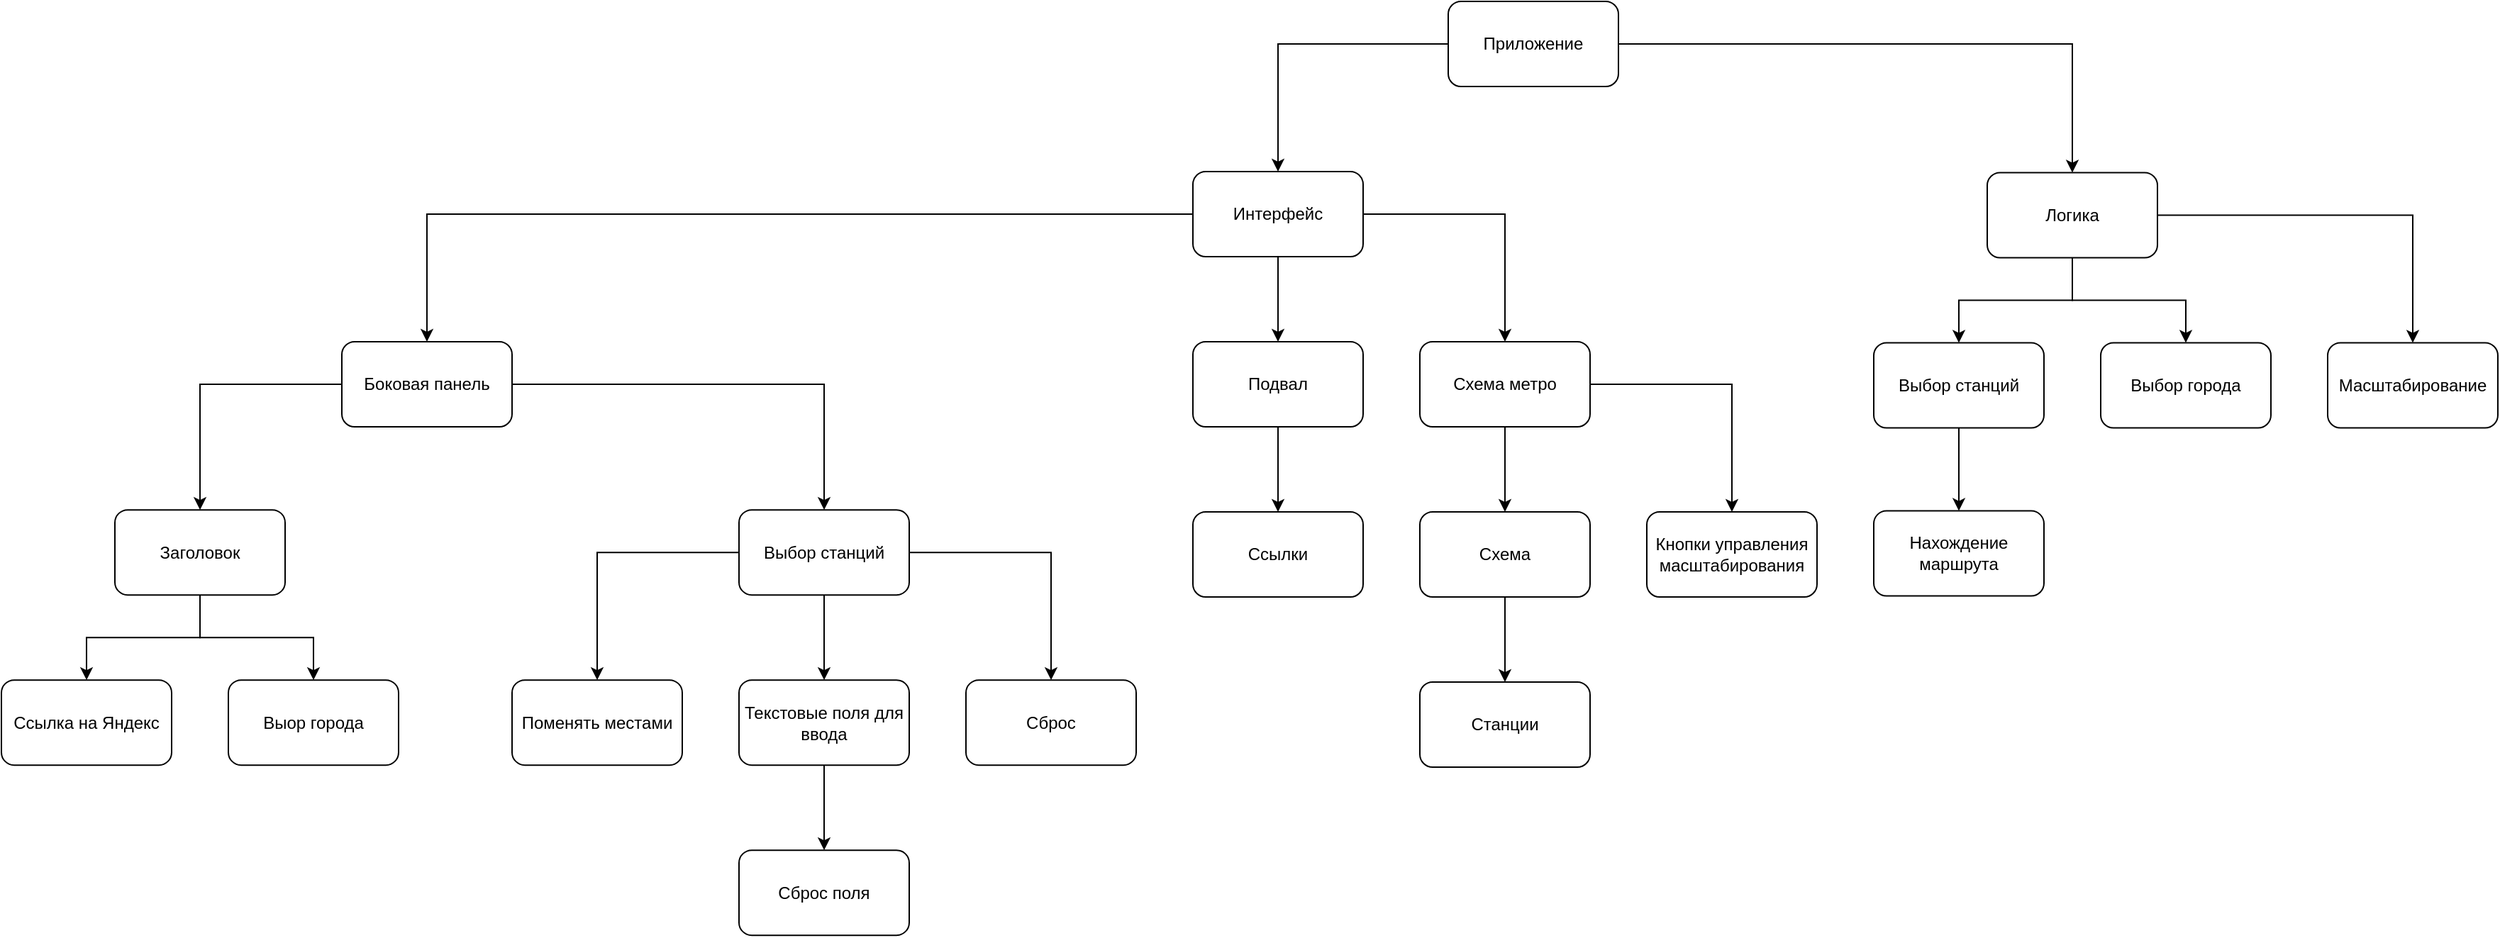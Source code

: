 <mxfile version="24.0.4" type="device">
  <diagram name="Page-1" id="R-ap5uXODwFlHuZnQ7o5">
    <mxGraphModel dx="1143" dy="836" grid="1" gridSize="10" guides="1" tooltips="1" connect="1" arrows="1" fold="1" page="0" pageScale="1" pageWidth="1600" pageHeight="900" math="0" shadow="0">
      <root>
        <mxCell id="0" />
        <mxCell id="1" parent="0" />
        <mxCell id="GoKEuQeJKCa7KRbDkkAp-3" value="" style="edgeStyle=orthogonalEdgeStyle;rounded=0;orthogonalLoop=1;jettySize=auto;html=1;" edge="1" parent="1" source="GoKEuQeJKCa7KRbDkkAp-1" target="GoKEuQeJKCa7KRbDkkAp-2">
          <mxGeometry relative="1" as="geometry" />
        </mxCell>
        <mxCell id="GoKEuQeJKCa7KRbDkkAp-5" value="" style="edgeStyle=orthogonalEdgeStyle;rounded=0;orthogonalLoop=1;jettySize=auto;html=1;" edge="1" parent="1" source="GoKEuQeJKCa7KRbDkkAp-1" target="GoKEuQeJKCa7KRbDkkAp-4">
          <mxGeometry relative="1" as="geometry" />
        </mxCell>
        <mxCell id="GoKEuQeJKCa7KRbDkkAp-1" value="Приложение" style="rounded=1;whiteSpace=wrap;html=1;" vertex="1" parent="1">
          <mxGeometry x="1540" y="40" width="120" height="60" as="geometry" />
        </mxCell>
        <mxCell id="GoKEuQeJKCa7KRbDkkAp-7" value="" style="edgeStyle=orthogonalEdgeStyle;rounded=0;orthogonalLoop=1;jettySize=auto;html=1;" edge="1" parent="1" source="GoKEuQeJKCa7KRbDkkAp-2" target="GoKEuQeJKCa7KRbDkkAp-6">
          <mxGeometry relative="1" as="geometry" />
        </mxCell>
        <mxCell id="GoKEuQeJKCa7KRbDkkAp-9" value="" style="edgeStyle=orthogonalEdgeStyle;rounded=0;orthogonalLoop=1;jettySize=auto;html=1;" edge="1" parent="1" source="GoKEuQeJKCa7KRbDkkAp-2" target="GoKEuQeJKCa7KRbDkkAp-8">
          <mxGeometry relative="1" as="geometry" />
        </mxCell>
        <mxCell id="GoKEuQeJKCa7KRbDkkAp-13" value="" style="edgeStyle=orthogonalEdgeStyle;rounded=0;orthogonalLoop=1;jettySize=auto;html=1;" edge="1" parent="1" source="GoKEuQeJKCa7KRbDkkAp-2" target="GoKEuQeJKCa7KRbDkkAp-12">
          <mxGeometry relative="1" as="geometry" />
        </mxCell>
        <mxCell id="GoKEuQeJKCa7KRbDkkAp-2" value="Интерфейс" style="whiteSpace=wrap;html=1;rounded=1;" vertex="1" parent="1">
          <mxGeometry x="1360" y="160" width="120" height="60" as="geometry" />
        </mxCell>
        <mxCell id="GoKEuQeJKCa7KRbDkkAp-44" value="" style="edgeStyle=orthogonalEdgeStyle;rounded=0;orthogonalLoop=1;jettySize=auto;html=1;" edge="1" parent="1" source="GoKEuQeJKCa7KRbDkkAp-4" target="GoKEuQeJKCa7KRbDkkAp-43">
          <mxGeometry relative="1" as="geometry" />
        </mxCell>
        <mxCell id="GoKEuQeJKCa7KRbDkkAp-48" value="" style="edgeStyle=orthogonalEdgeStyle;rounded=0;orthogonalLoop=1;jettySize=auto;html=1;" edge="1" parent="1" source="GoKEuQeJKCa7KRbDkkAp-4" target="GoKEuQeJKCa7KRbDkkAp-47">
          <mxGeometry relative="1" as="geometry" />
        </mxCell>
        <mxCell id="GoKEuQeJKCa7KRbDkkAp-50" value="" style="edgeStyle=orthogonalEdgeStyle;rounded=0;orthogonalLoop=1;jettySize=auto;html=1;" edge="1" parent="1" source="GoKEuQeJKCa7KRbDkkAp-4" target="GoKEuQeJKCa7KRbDkkAp-49">
          <mxGeometry relative="1" as="geometry" />
        </mxCell>
        <mxCell id="GoKEuQeJKCa7KRbDkkAp-4" value="Логика" style="whiteSpace=wrap;html=1;rounded=1;" vertex="1" parent="1">
          <mxGeometry x="1920" y="160.72" width="120" height="60" as="geometry" />
        </mxCell>
        <mxCell id="GoKEuQeJKCa7KRbDkkAp-11" value="" style="edgeStyle=orthogonalEdgeStyle;rounded=0;orthogonalLoop=1;jettySize=auto;html=1;exitX=0;exitY=0.5;exitDx=0;exitDy=0;" edge="1" parent="1" source="GoKEuQeJKCa7KRbDkkAp-6" target="GoKEuQeJKCa7KRbDkkAp-10">
          <mxGeometry relative="1" as="geometry">
            <mxPoint x="770" y="320" as="sourcePoint" />
          </mxGeometry>
        </mxCell>
        <mxCell id="GoKEuQeJKCa7KRbDkkAp-17" value="" style="edgeStyle=orthogonalEdgeStyle;rounded=0;orthogonalLoop=1;jettySize=auto;html=1;" edge="1" parent="1" source="GoKEuQeJKCa7KRbDkkAp-6" target="GoKEuQeJKCa7KRbDkkAp-16">
          <mxGeometry relative="1" as="geometry">
            <mxPoint x="920" y="310.077" as="sourcePoint" />
          </mxGeometry>
        </mxCell>
        <mxCell id="GoKEuQeJKCa7KRbDkkAp-6" value="Боковая панель" style="whiteSpace=wrap;html=1;rounded=1;" vertex="1" parent="1">
          <mxGeometry x="760" y="280" width="120" height="60" as="geometry" />
        </mxCell>
        <mxCell id="GoKEuQeJKCa7KRbDkkAp-37" value="" style="edgeStyle=orthogonalEdgeStyle;rounded=0;orthogonalLoop=1;jettySize=auto;html=1;" edge="1" parent="1" source="GoKEuQeJKCa7KRbDkkAp-8" target="GoKEuQeJKCa7KRbDkkAp-36">
          <mxGeometry relative="1" as="geometry" />
        </mxCell>
        <mxCell id="GoKEuQeJKCa7KRbDkkAp-39" value="" style="edgeStyle=orthogonalEdgeStyle;rounded=0;orthogonalLoop=1;jettySize=auto;html=1;" edge="1" parent="1" source="GoKEuQeJKCa7KRbDkkAp-8" target="GoKEuQeJKCa7KRbDkkAp-38">
          <mxGeometry relative="1" as="geometry" />
        </mxCell>
        <mxCell id="GoKEuQeJKCa7KRbDkkAp-8" value="Схема метро" style="whiteSpace=wrap;html=1;rounded=1;" vertex="1" parent="1">
          <mxGeometry x="1520" y="280" width="120" height="60" as="geometry" />
        </mxCell>
        <mxCell id="GoKEuQeJKCa7KRbDkkAp-21" value="" style="edgeStyle=orthogonalEdgeStyle;rounded=0;orthogonalLoop=1;jettySize=auto;html=1;" edge="1" parent="1" source="GoKEuQeJKCa7KRbDkkAp-10" target="GoKEuQeJKCa7KRbDkkAp-20">
          <mxGeometry relative="1" as="geometry" />
        </mxCell>
        <mxCell id="GoKEuQeJKCa7KRbDkkAp-23" value="" style="edgeStyle=orthogonalEdgeStyle;rounded=0;orthogonalLoop=1;jettySize=auto;html=1;" edge="1" parent="1" source="GoKEuQeJKCa7KRbDkkAp-10" target="GoKEuQeJKCa7KRbDkkAp-22">
          <mxGeometry relative="1" as="geometry" />
        </mxCell>
        <mxCell id="GoKEuQeJKCa7KRbDkkAp-10" value="Заголовок" style="whiteSpace=wrap;html=1;rounded=1;" vertex="1" parent="1">
          <mxGeometry x="600" y="398.57" width="120" height="60" as="geometry" />
        </mxCell>
        <mxCell id="GoKEuQeJKCa7KRbDkkAp-33" value="" style="edgeStyle=orthogonalEdgeStyle;rounded=0;orthogonalLoop=1;jettySize=auto;html=1;" edge="1" parent="1" source="GoKEuQeJKCa7KRbDkkAp-12" target="GoKEuQeJKCa7KRbDkkAp-32">
          <mxGeometry relative="1" as="geometry" />
        </mxCell>
        <mxCell id="GoKEuQeJKCa7KRbDkkAp-12" value="Подвал" style="whiteSpace=wrap;html=1;rounded=1;" vertex="1" parent="1">
          <mxGeometry x="1360" y="280" width="120" height="60" as="geometry" />
        </mxCell>
        <mxCell id="GoKEuQeJKCa7KRbDkkAp-28" value="" style="edgeStyle=orthogonalEdgeStyle;rounded=0;orthogonalLoop=1;jettySize=auto;html=1;" edge="1" parent="1" source="GoKEuQeJKCa7KRbDkkAp-16" target="GoKEuQeJKCa7KRbDkkAp-27">
          <mxGeometry relative="1" as="geometry" />
        </mxCell>
        <mxCell id="GoKEuQeJKCa7KRbDkkAp-30" value="" style="edgeStyle=orthogonalEdgeStyle;rounded=0;orthogonalLoop=1;jettySize=auto;html=1;" edge="1" parent="1" source="GoKEuQeJKCa7KRbDkkAp-16" target="GoKEuQeJKCa7KRbDkkAp-29">
          <mxGeometry relative="1" as="geometry" />
        </mxCell>
        <mxCell id="GoKEuQeJKCa7KRbDkkAp-42" value="" style="edgeStyle=orthogonalEdgeStyle;rounded=0;orthogonalLoop=1;jettySize=auto;html=1;" edge="1" parent="1" source="GoKEuQeJKCa7KRbDkkAp-16" target="GoKEuQeJKCa7KRbDkkAp-25">
          <mxGeometry relative="1" as="geometry" />
        </mxCell>
        <mxCell id="GoKEuQeJKCa7KRbDkkAp-16" value="Выбор станций" style="whiteSpace=wrap;html=1;rounded=1;" vertex="1" parent="1">
          <mxGeometry x="1040" y="398.57" width="120" height="60" as="geometry" />
        </mxCell>
        <mxCell id="GoKEuQeJKCa7KRbDkkAp-20" value="Выор города" style="whiteSpace=wrap;html=1;rounded=1;" vertex="1" parent="1">
          <mxGeometry x="680" y="518.57" width="120" height="60" as="geometry" />
        </mxCell>
        <mxCell id="GoKEuQeJKCa7KRbDkkAp-22" value="Ссылка на Яндекс" style="whiteSpace=wrap;html=1;rounded=1;" vertex="1" parent="1">
          <mxGeometry x="520" y="518.57" width="120" height="60" as="geometry" />
        </mxCell>
        <mxCell id="GoKEuQeJKCa7KRbDkkAp-24" style="edgeStyle=orthogonalEdgeStyle;rounded=0;orthogonalLoop=1;jettySize=auto;html=1;exitX=0.5;exitY=1;exitDx=0;exitDy=0;" edge="1" parent="1" source="GoKEuQeJKCa7KRbDkkAp-22" target="GoKEuQeJKCa7KRbDkkAp-22">
          <mxGeometry relative="1" as="geometry" />
        </mxCell>
        <mxCell id="GoKEuQeJKCa7KRbDkkAp-35" value="" style="edgeStyle=orthogonalEdgeStyle;rounded=0;orthogonalLoop=1;jettySize=auto;html=1;" edge="1" parent="1" source="GoKEuQeJKCa7KRbDkkAp-25" target="GoKEuQeJKCa7KRbDkkAp-34">
          <mxGeometry relative="1" as="geometry" />
        </mxCell>
        <mxCell id="GoKEuQeJKCa7KRbDkkAp-25" value="Текстовые поля для ввода" style="whiteSpace=wrap;html=1;rounded=1;" vertex="1" parent="1">
          <mxGeometry x="1040" y="518.57" width="120" height="60" as="geometry" />
        </mxCell>
        <mxCell id="GoKEuQeJKCa7KRbDkkAp-27" value="Поменять местами" style="whiteSpace=wrap;html=1;rounded=1;" vertex="1" parent="1">
          <mxGeometry x="880" y="518.57" width="120" height="60" as="geometry" />
        </mxCell>
        <mxCell id="GoKEuQeJKCa7KRbDkkAp-29" value="Сброс" style="whiteSpace=wrap;html=1;rounded=1;" vertex="1" parent="1">
          <mxGeometry x="1200" y="518.57" width="120" height="60" as="geometry" />
        </mxCell>
        <mxCell id="GoKEuQeJKCa7KRbDkkAp-32" value="Ссылки" style="whiteSpace=wrap;html=1;rounded=1;" vertex="1" parent="1">
          <mxGeometry x="1360" y="400" width="120" height="60" as="geometry" />
        </mxCell>
        <mxCell id="GoKEuQeJKCa7KRbDkkAp-34" value="Сброс поля" style="whiteSpace=wrap;html=1;rounded=1;" vertex="1" parent="1">
          <mxGeometry x="1040" y="638.57" width="120" height="60" as="geometry" />
        </mxCell>
        <mxCell id="GoKEuQeJKCa7KRbDkkAp-41" value="" style="edgeStyle=orthogonalEdgeStyle;rounded=0;orthogonalLoop=1;jettySize=auto;html=1;" edge="1" parent="1" source="GoKEuQeJKCa7KRbDkkAp-36" target="GoKEuQeJKCa7KRbDkkAp-40">
          <mxGeometry relative="1" as="geometry" />
        </mxCell>
        <mxCell id="GoKEuQeJKCa7KRbDkkAp-36" value="Схема" style="whiteSpace=wrap;html=1;rounded=1;" vertex="1" parent="1">
          <mxGeometry x="1520" y="400" width="120" height="60" as="geometry" />
        </mxCell>
        <mxCell id="GoKEuQeJKCa7KRbDkkAp-38" value="Кнопки управления масштабирования" style="whiteSpace=wrap;html=1;rounded=1;" vertex="1" parent="1">
          <mxGeometry x="1680" y="400" width="120" height="60" as="geometry" />
        </mxCell>
        <mxCell id="GoKEuQeJKCa7KRbDkkAp-40" value="Станции" style="whiteSpace=wrap;html=1;rounded=1;" vertex="1" parent="1">
          <mxGeometry x="1520" y="520" width="120" height="60" as="geometry" />
        </mxCell>
        <mxCell id="GoKEuQeJKCa7KRbDkkAp-43" value="Масштабирование" style="whiteSpace=wrap;html=1;rounded=1;" vertex="1" parent="1">
          <mxGeometry x="2160" y="280.72" width="120" height="60" as="geometry" />
        </mxCell>
        <mxCell id="GoKEuQeJKCa7KRbDkkAp-45" value="Нахождение маршрута" style="whiteSpace=wrap;html=1;rounded=1;" vertex="1" parent="1">
          <mxGeometry x="1840" y="399.29" width="120" height="60" as="geometry" />
        </mxCell>
        <mxCell id="GoKEuQeJKCa7KRbDkkAp-47" value="Выбор города" style="whiteSpace=wrap;html=1;rounded=1;" vertex="1" parent="1">
          <mxGeometry x="2000" y="280.72" width="120" height="60" as="geometry" />
        </mxCell>
        <mxCell id="GoKEuQeJKCa7KRbDkkAp-51" value="" style="edgeStyle=orthogonalEdgeStyle;rounded=0;orthogonalLoop=1;jettySize=auto;html=1;" edge="1" parent="1" source="GoKEuQeJKCa7KRbDkkAp-49" target="GoKEuQeJKCa7KRbDkkAp-45">
          <mxGeometry relative="1" as="geometry" />
        </mxCell>
        <mxCell id="GoKEuQeJKCa7KRbDkkAp-49" value="Выбор станций" style="whiteSpace=wrap;html=1;rounded=1;" vertex="1" parent="1">
          <mxGeometry x="1840" y="280.72" width="120" height="60" as="geometry" />
        </mxCell>
      </root>
    </mxGraphModel>
  </diagram>
</mxfile>

